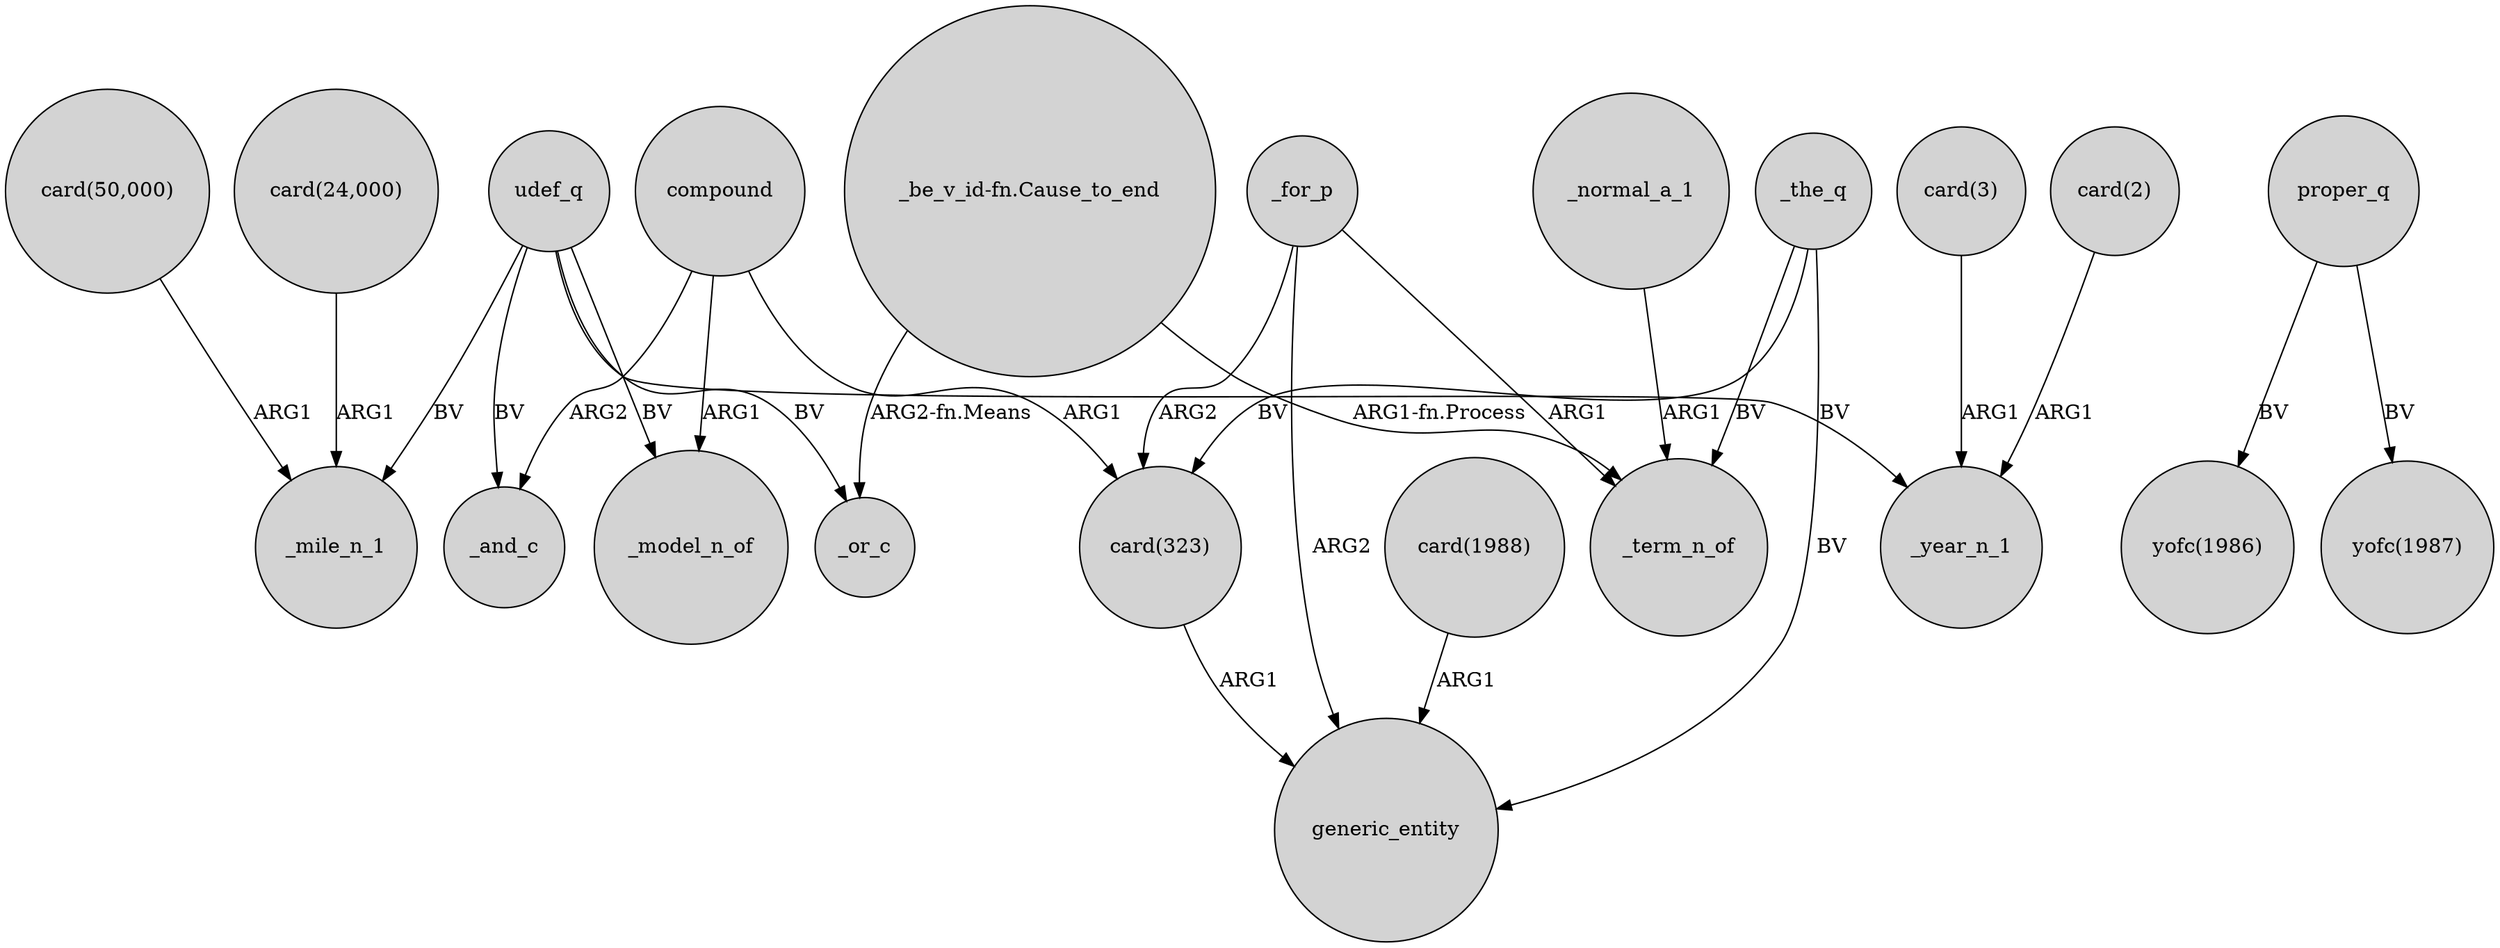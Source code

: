 digraph {
	node [shape=circle style=filled]
	udef_q -> _mile_n_1 [label=BV]
	proper_q -> "yofc(1986)" [label=BV]
	_normal_a_1 -> _term_n_of [label=ARG1]
	"card(50,000)" -> _mile_n_1 [label=ARG1]
	compound -> _model_n_of [label=ARG1]
	_for_p -> generic_entity [label=ARG2]
	"_be_v_id-fn.Cause_to_end" -> _term_n_of [label="ARG1-fn.Process"]
	"card(24,000)" -> _mile_n_1 [label=ARG1]
	udef_q -> _and_c [label=BV]
	"_be_v_id-fn.Cause_to_end" -> _or_c [label="ARG2-fn.Means"]
	compound -> _and_c [label=ARG2]
	"card(3)" -> _year_n_1 [label=ARG1]
	_the_q -> "card(323)" [label=BV]
	udef_q -> _or_c [label=BV]
	_the_q -> _term_n_of [label=BV]
	udef_q -> _model_n_of [label=BV]
	"card(323)" -> generic_entity [label=ARG1]
	proper_q -> "yofc(1987)" [label=BV]
	_the_q -> generic_entity [label=BV]
	_for_p -> "card(323)" [label=ARG2]
	udef_q -> _year_n_1 [label=BV]
	"card(2)" -> _year_n_1 [label=ARG1]
	compound -> "card(323)" [label=ARG1]
	_for_p -> _term_n_of [label=ARG1]
	"card(1988)" -> generic_entity [label=ARG1]
}
